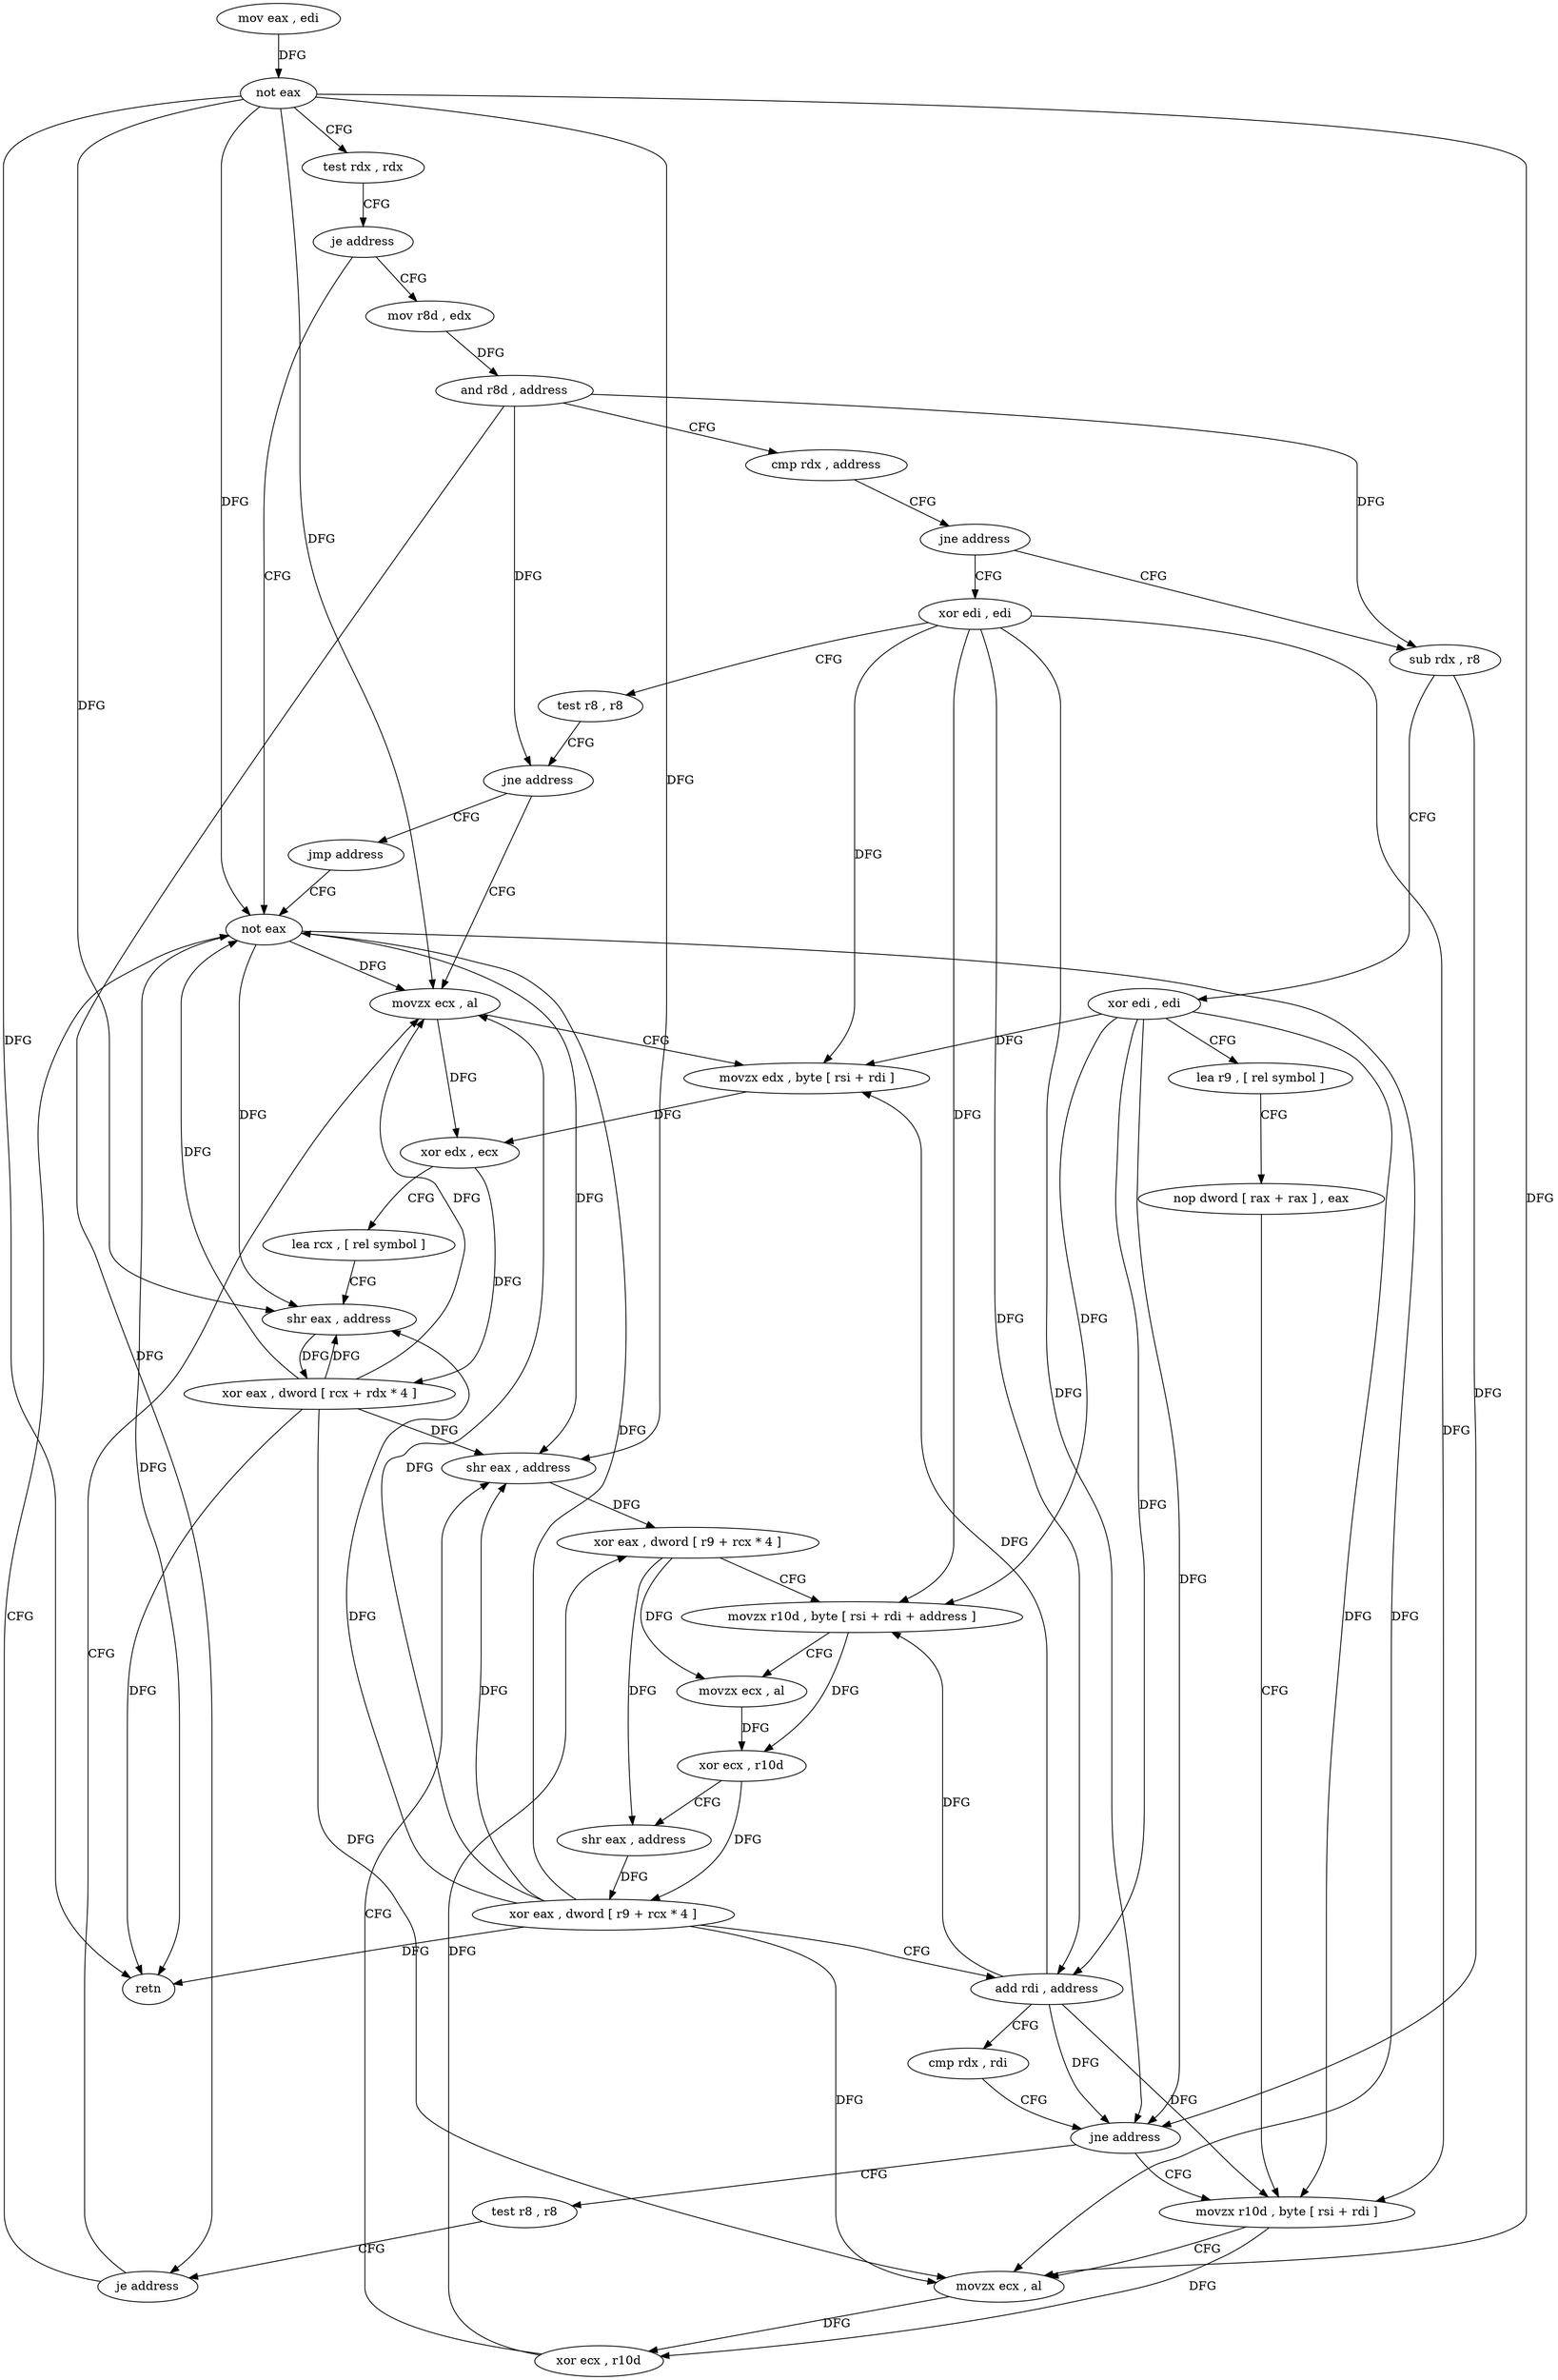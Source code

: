 digraph "func" {
"166432" [label = "mov eax , edi" ]
"166434" [label = "not eax" ]
"166436" [label = "test rdx , rdx" ]
"166439" [label = "je address" ]
"166553" [label = "not eax" ]
"166441" [label = "mov r8d , edx" ]
"166555" [label = "retn" ]
"166444" [label = "and r8d , address" ]
"166448" [label = "cmp rdx , address" ]
"166452" [label = "jne address" ]
"166463" [label = "sub rdx , r8" ]
"166454" [label = "xor edi , edi" ]
"166466" [label = "xor edi , edi" ]
"166468" [label = "lea r9 , [ rel symbol ]" ]
"166475" [label = "nop dword [ rax + rax ] , eax" ]
"166480" [label = "movzx r10d , byte [ rsi + rdi ]" ]
"166456" [label = "test r8 , r8" ]
"166459" [label = "jne address" ]
"166531" [label = "movzx ecx , al" ]
"166461" [label = "jmp address" ]
"166485" [label = "movzx ecx , al" ]
"166488" [label = "xor ecx , r10d" ]
"166491" [label = "shr eax , address" ]
"166494" [label = "xor eax , dword [ r9 + rcx * 4 ]" ]
"166498" [label = "movzx r10d , byte [ rsi + rdi + address ]" ]
"166504" [label = "movzx ecx , al" ]
"166507" [label = "xor ecx , r10d" ]
"166510" [label = "shr eax , address" ]
"166513" [label = "xor eax , dword [ r9 + rcx * 4 ]" ]
"166517" [label = "add rdi , address" ]
"166521" [label = "cmp rdx , rdi" ]
"166524" [label = "jne address" ]
"166526" [label = "test r8 , r8" ]
"166529" [label = "je address" ]
"166534" [label = "movzx edx , byte [ rsi + rdi ]" ]
"166538" [label = "xor edx , ecx" ]
"166540" [label = "lea rcx , [ rel symbol ]" ]
"166547" [label = "shr eax , address" ]
"166550" [label = "xor eax , dword [ rcx + rdx * 4 ]" ]
"166432" -> "166434" [ label = "DFG" ]
"166434" -> "166436" [ label = "CFG" ]
"166434" -> "166553" [ label = "DFG" ]
"166434" -> "166555" [ label = "DFG" ]
"166434" -> "166485" [ label = "DFG" ]
"166434" -> "166491" [ label = "DFG" ]
"166434" -> "166531" [ label = "DFG" ]
"166434" -> "166547" [ label = "DFG" ]
"166436" -> "166439" [ label = "CFG" ]
"166439" -> "166553" [ label = "CFG" ]
"166439" -> "166441" [ label = "CFG" ]
"166553" -> "166555" [ label = "DFG" ]
"166553" -> "166485" [ label = "DFG" ]
"166553" -> "166491" [ label = "DFG" ]
"166553" -> "166531" [ label = "DFG" ]
"166553" -> "166547" [ label = "DFG" ]
"166441" -> "166444" [ label = "DFG" ]
"166444" -> "166448" [ label = "CFG" ]
"166444" -> "166463" [ label = "DFG" ]
"166444" -> "166459" [ label = "DFG" ]
"166444" -> "166529" [ label = "DFG" ]
"166448" -> "166452" [ label = "CFG" ]
"166452" -> "166463" [ label = "CFG" ]
"166452" -> "166454" [ label = "CFG" ]
"166463" -> "166466" [ label = "CFG" ]
"166463" -> "166524" [ label = "DFG" ]
"166454" -> "166456" [ label = "CFG" ]
"166454" -> "166480" [ label = "DFG" ]
"166454" -> "166498" [ label = "DFG" ]
"166454" -> "166517" [ label = "DFG" ]
"166454" -> "166524" [ label = "DFG" ]
"166454" -> "166534" [ label = "DFG" ]
"166466" -> "166468" [ label = "CFG" ]
"166466" -> "166480" [ label = "DFG" ]
"166466" -> "166498" [ label = "DFG" ]
"166466" -> "166517" [ label = "DFG" ]
"166466" -> "166524" [ label = "DFG" ]
"166466" -> "166534" [ label = "DFG" ]
"166468" -> "166475" [ label = "CFG" ]
"166475" -> "166480" [ label = "CFG" ]
"166480" -> "166485" [ label = "CFG" ]
"166480" -> "166488" [ label = "DFG" ]
"166456" -> "166459" [ label = "CFG" ]
"166459" -> "166531" [ label = "CFG" ]
"166459" -> "166461" [ label = "CFG" ]
"166531" -> "166534" [ label = "CFG" ]
"166531" -> "166538" [ label = "DFG" ]
"166461" -> "166553" [ label = "CFG" ]
"166485" -> "166488" [ label = "DFG" ]
"166488" -> "166491" [ label = "CFG" ]
"166488" -> "166494" [ label = "DFG" ]
"166491" -> "166494" [ label = "DFG" ]
"166494" -> "166498" [ label = "CFG" ]
"166494" -> "166504" [ label = "DFG" ]
"166494" -> "166510" [ label = "DFG" ]
"166498" -> "166504" [ label = "CFG" ]
"166498" -> "166507" [ label = "DFG" ]
"166504" -> "166507" [ label = "DFG" ]
"166507" -> "166510" [ label = "CFG" ]
"166507" -> "166513" [ label = "DFG" ]
"166510" -> "166513" [ label = "DFG" ]
"166513" -> "166517" [ label = "CFG" ]
"166513" -> "166553" [ label = "DFG" ]
"166513" -> "166485" [ label = "DFG" ]
"166513" -> "166491" [ label = "DFG" ]
"166513" -> "166555" [ label = "DFG" ]
"166513" -> "166531" [ label = "DFG" ]
"166513" -> "166547" [ label = "DFG" ]
"166517" -> "166521" [ label = "CFG" ]
"166517" -> "166480" [ label = "DFG" ]
"166517" -> "166498" [ label = "DFG" ]
"166517" -> "166524" [ label = "DFG" ]
"166517" -> "166534" [ label = "DFG" ]
"166521" -> "166524" [ label = "CFG" ]
"166524" -> "166480" [ label = "CFG" ]
"166524" -> "166526" [ label = "CFG" ]
"166526" -> "166529" [ label = "CFG" ]
"166529" -> "166553" [ label = "CFG" ]
"166529" -> "166531" [ label = "CFG" ]
"166534" -> "166538" [ label = "DFG" ]
"166538" -> "166540" [ label = "CFG" ]
"166538" -> "166550" [ label = "DFG" ]
"166540" -> "166547" [ label = "CFG" ]
"166547" -> "166550" [ label = "DFG" ]
"166550" -> "166553" [ label = "DFG" ]
"166550" -> "166485" [ label = "DFG" ]
"166550" -> "166491" [ label = "DFG" ]
"166550" -> "166531" [ label = "DFG" ]
"166550" -> "166547" [ label = "DFG" ]
"166550" -> "166555" [ label = "DFG" ]
}
